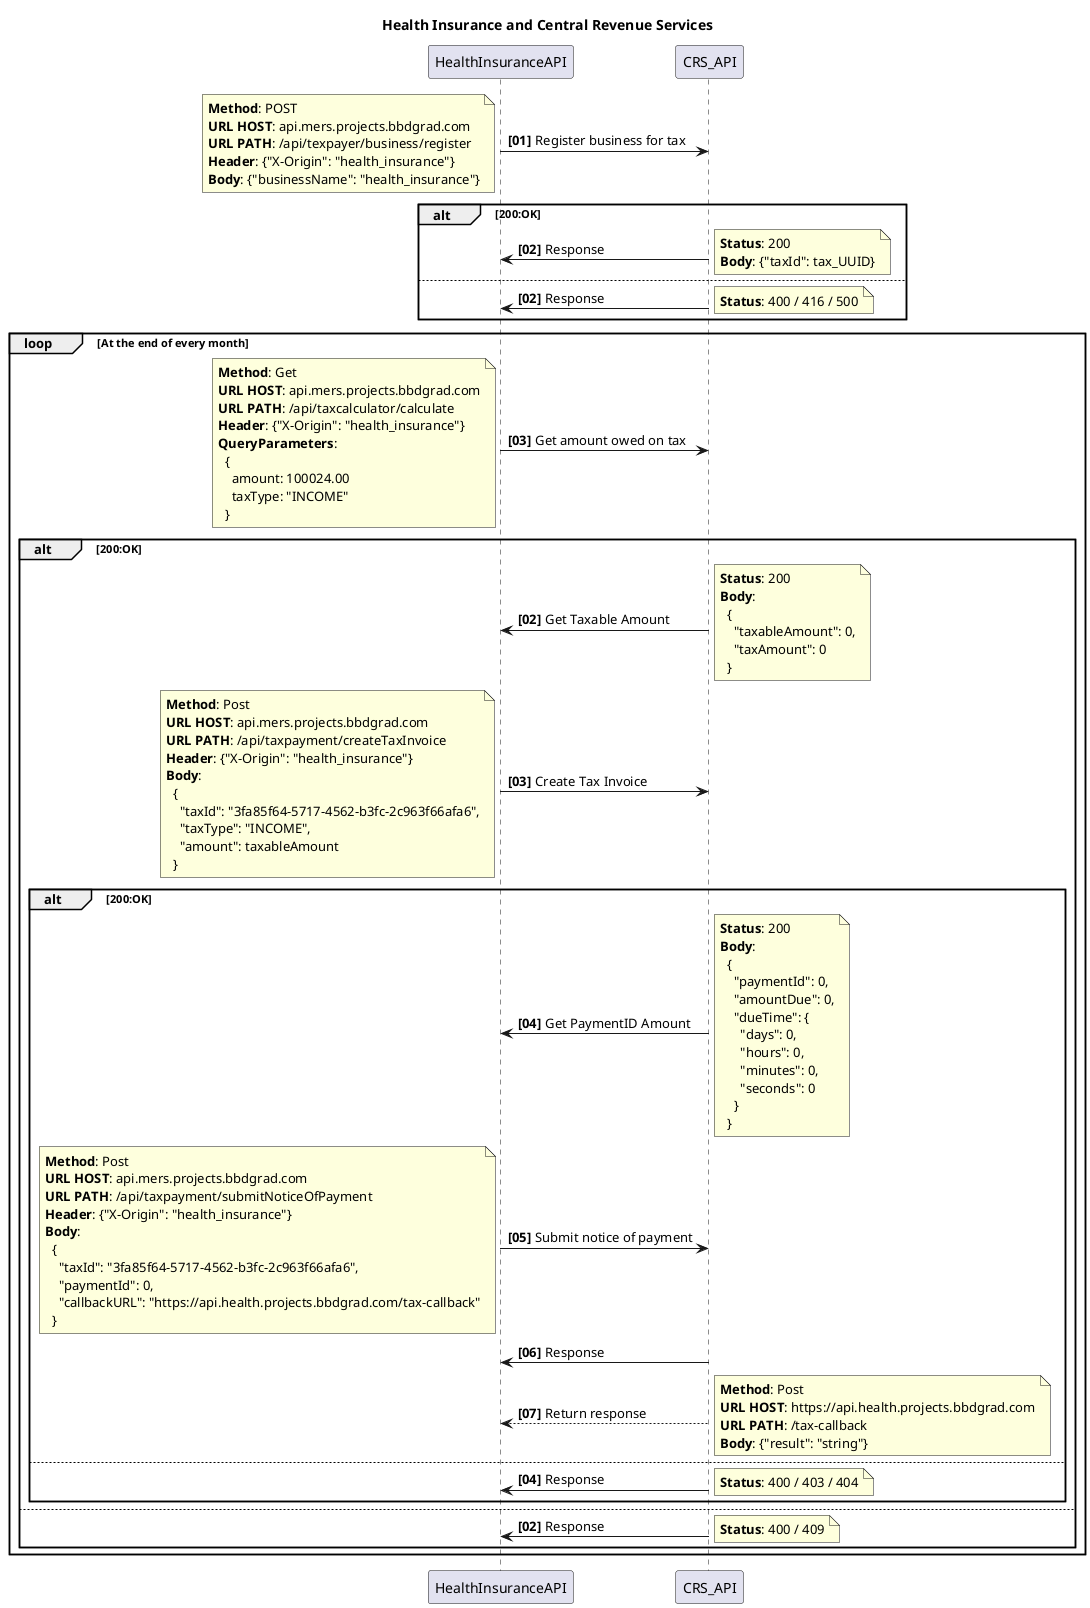 @startuml HealthInsurance and Central Revenue Services

title Health Insurance and Central Revenue Services

participant HealthInsuranceAPI as hi
participant CRS_API as crs

autonumber "<b>[00]"

hi -> crs: Register business for tax
note left
  **Method**: POST
  **URL HOST**: api.mers.projects.bbdgrad.com
  **URL PATH**: /api/texpayer/business/register
  **Header**: {"X-Origin": "health_insurance"}
  **Body**: {"businessName": "health_insurance"}
end note

alt 200:OK
  autonumber 2 "<b>[00]"
  crs -> hi: Response
  note right
    **Status**: 200
    **Body**: {"taxId": tax_UUID}
  end note

else 
  autonumber 2 "<b>[00]"
  crs -> hi: Response
  note right
    **Status**: 400 / 416 / 500
  end note
end

loop At the end of every month
  hi -> crs: Get amount owed on tax
  note left
    **Method**: Get
    **URL HOST**: api.mers.projects.bbdgrad.com
    **URL PATH**: /api/taxcalculator/calculate
    **Header**: {"X-Origin": "health_insurance"}
    **QueryParameters**: 
      {
        amount: 100024.00
        taxType: "INCOME"
      }
  end note

  alt 200:OK
    autonumber 2 "<b>[00]"
    crs -> hi: Get Taxable Amount
    note right
      **Status**: 200
      **Body**: 
        {
          "taxableAmount": 0,
          "taxAmount": 0
        }
    end note

    hi -> crs: Create Tax Invoice
    note left
      **Method**: Post
      **URL HOST**: api.mers.projects.bbdgrad.com
      **URL PATH**: /api/taxpayment/createTaxInvoice
      **Header**: {"X-Origin": "health_insurance"}
      **Body**: 
        {
          "taxId": "3fa85f64-5717-4562-b3fc-2c963f66afa6",
          "taxType": "INCOME",
          "amount": taxableAmount
        }
    end note

    alt 200:OK
      autonumber 4 "<b>[00]"
      crs -> hi: Get PaymentID Amount
      note right
        **Status**: 200
        **Body**: 
          {
            "paymentId": 0,
            "amountDue": 0,
            "dueTime": {
              "days": 0,
              "hours": 0,
              "minutes": 0,
              "seconds": 0
            }
          }
      end note

      hi -> crs: Submit notice of payment
      note left
      **Method**: Post
      **URL HOST**: api.mers.projects.bbdgrad.com
      **URL PATH**: /api/taxpayment/submitNoticeOfPayment
      **Header**: {"X-Origin": "health_insurance"}
      **Body**: 
        {
          "taxId": "3fa85f64-5717-4562-b3fc-2c963f66afa6",
          "paymentId": 0,
          "callbackURL": "https://api.health.projects.bbdgrad.com/tax-callback"
        }
      end note

    crs -> hi: Response

    crs --> hi: Return response
    note right
      **Method**: Post
      **URL HOST**: https://api.health.projects.bbdgrad.com
      **URL PATH**: /tax-callback
      **Body**: {"result": "string"}
    end note

    else 
      autonumber 4 "<b>[00]"
      crs -> hi: Response
      note right
        **Status**: 400 / 403 / 404
      end note
    end

  else 
    autonumber 2 "<b>[00]"
    crs -> hi: Response
    note right
      **Status**: 400 / 409
    end note
  end

end

@enduml
